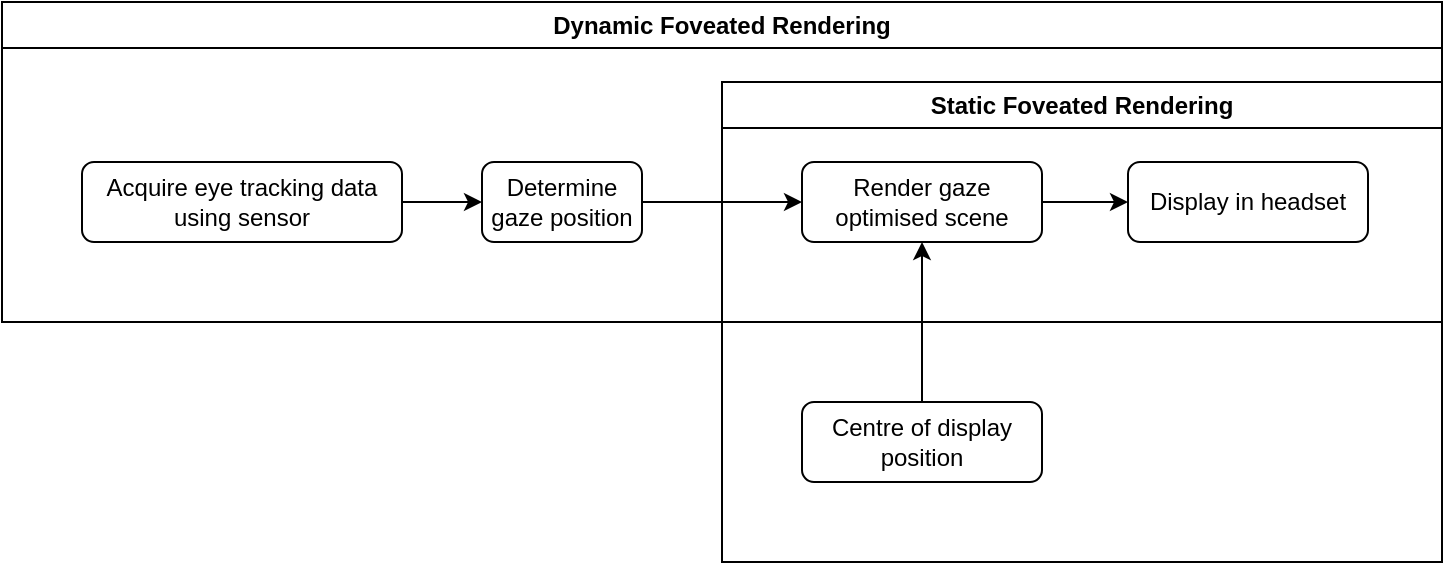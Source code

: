 <mxfile version="24.1.0" type="device">
  <diagram name="Page-1" id="2j_PxcGI_CUneSBnO5AT">
    <mxGraphModel dx="327" dy="661" grid="1" gridSize="10" guides="1" tooltips="1" connect="1" arrows="1" fold="1" page="1" pageScale="1" pageWidth="827" pageHeight="1169" math="0" shadow="0">
      <root>
        <mxCell id="0" />
        <mxCell id="1" parent="0" />
        <mxCell id="FBd6md0-VYgbWEImdvyW-2" value="Dynamic Foveated Rendering" style="swimlane;whiteSpace=wrap;html=1;" parent="1" vertex="1">
          <mxGeometry x="40" y="360" width="720" height="160" as="geometry">
            <mxRectangle y="440" width="200" height="30" as="alternateBounds" />
          </mxGeometry>
        </mxCell>
        <mxCell id="FBd6md0-VYgbWEImdvyW-3" value="Static Foveated Rendering" style="swimlane;whiteSpace=wrap;html=1;" parent="FBd6md0-VYgbWEImdvyW-2" vertex="1">
          <mxGeometry x="360" y="40" width="360" height="240" as="geometry" />
        </mxCell>
        <mxCell id="nMLtkbF6CpyZ47OBJDI6-3" style="edgeStyle=orthogonalEdgeStyle;rounded=0;orthogonalLoop=1;jettySize=auto;html=1;exitX=0.5;exitY=0;exitDx=0;exitDy=0;entryX=0.5;entryY=1;entryDx=0;entryDy=0;" edge="1" parent="FBd6md0-VYgbWEImdvyW-3" source="FBd6md0-VYgbWEImdvyW-9" target="FBd6md0-VYgbWEImdvyW-7">
          <mxGeometry relative="1" as="geometry" />
        </mxCell>
        <mxCell id="FBd6md0-VYgbWEImdvyW-9" value="Centre of display position" style="rounded=1;whiteSpace=wrap;html=1;" parent="FBd6md0-VYgbWEImdvyW-3" vertex="1">
          <mxGeometry x="40" y="160" width="120" height="40" as="geometry" />
        </mxCell>
        <mxCell id="nMLtkbF6CpyZ47OBJDI6-6" style="edgeStyle=orthogonalEdgeStyle;rounded=0;orthogonalLoop=1;jettySize=auto;html=1;exitX=1;exitY=0.5;exitDx=0;exitDy=0;entryX=0;entryY=0.5;entryDx=0;entryDy=0;" edge="1" parent="FBd6md0-VYgbWEImdvyW-3" source="FBd6md0-VYgbWEImdvyW-7" target="nMLtkbF6CpyZ47OBJDI6-4">
          <mxGeometry relative="1" as="geometry" />
        </mxCell>
        <mxCell id="FBd6md0-VYgbWEImdvyW-7" value="Render gaze optimised scene" style="rounded=1;whiteSpace=wrap;html=1;" parent="FBd6md0-VYgbWEImdvyW-3" vertex="1">
          <mxGeometry x="40" y="40" width="120" height="40" as="geometry" />
        </mxCell>
        <mxCell id="nMLtkbF6CpyZ47OBJDI6-4" value="Display in headset" style="rounded=1;whiteSpace=wrap;html=1;" vertex="1" parent="FBd6md0-VYgbWEImdvyW-3">
          <mxGeometry x="203" y="40" width="120" height="40" as="geometry" />
        </mxCell>
        <mxCell id="FBd6md0-VYgbWEImdvyW-4" value="Acquire eye tracking data&lt;div&gt;using sensor&lt;/div&gt;" style="rounded=1;whiteSpace=wrap;html=1;" parent="FBd6md0-VYgbWEImdvyW-2" vertex="1">
          <mxGeometry x="40" y="80" width="160" height="40" as="geometry" />
        </mxCell>
        <mxCell id="FBd6md0-VYgbWEImdvyW-5" value="Determine gaze position" style="rounded=1;whiteSpace=wrap;html=1;" parent="FBd6md0-VYgbWEImdvyW-2" vertex="1">
          <mxGeometry x="240" y="80" width="80" height="40" as="geometry" />
        </mxCell>
        <mxCell id="FBd6md0-VYgbWEImdvyW-6" value="" style="endArrow=classic;html=1;rounded=0;exitX=1;exitY=0.5;exitDx=0;exitDy=0;entryX=0;entryY=0.5;entryDx=0;entryDy=0;" parent="FBd6md0-VYgbWEImdvyW-2" source="FBd6md0-VYgbWEImdvyW-4" target="FBd6md0-VYgbWEImdvyW-5" edge="1">
          <mxGeometry width="50" height="50" relative="1" as="geometry">
            <mxPoint x="390" y="10" as="sourcePoint" />
            <mxPoint x="440" y="-40" as="targetPoint" />
          </mxGeometry>
        </mxCell>
        <mxCell id="FBd6md0-VYgbWEImdvyW-8" value="" style="endArrow=classic;html=1;rounded=0;exitX=1;exitY=0.5;exitDx=0;exitDy=0;entryX=0;entryY=0.5;entryDx=0;entryDy=0;" parent="FBd6md0-VYgbWEImdvyW-2" source="FBd6md0-VYgbWEImdvyW-5" target="FBd6md0-VYgbWEImdvyW-7" edge="1">
          <mxGeometry width="50" height="50" relative="1" as="geometry">
            <mxPoint x="130" y="110" as="sourcePoint" />
            <mxPoint x="170" y="110" as="targetPoint" />
          </mxGeometry>
        </mxCell>
      </root>
    </mxGraphModel>
  </diagram>
</mxfile>

